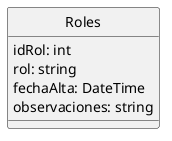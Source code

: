 @startuml Roles
hide circle
class Roles{
    idRol: int
    rol: string
    fechaAlta: DateTime
    observaciones: string
}
@enduml